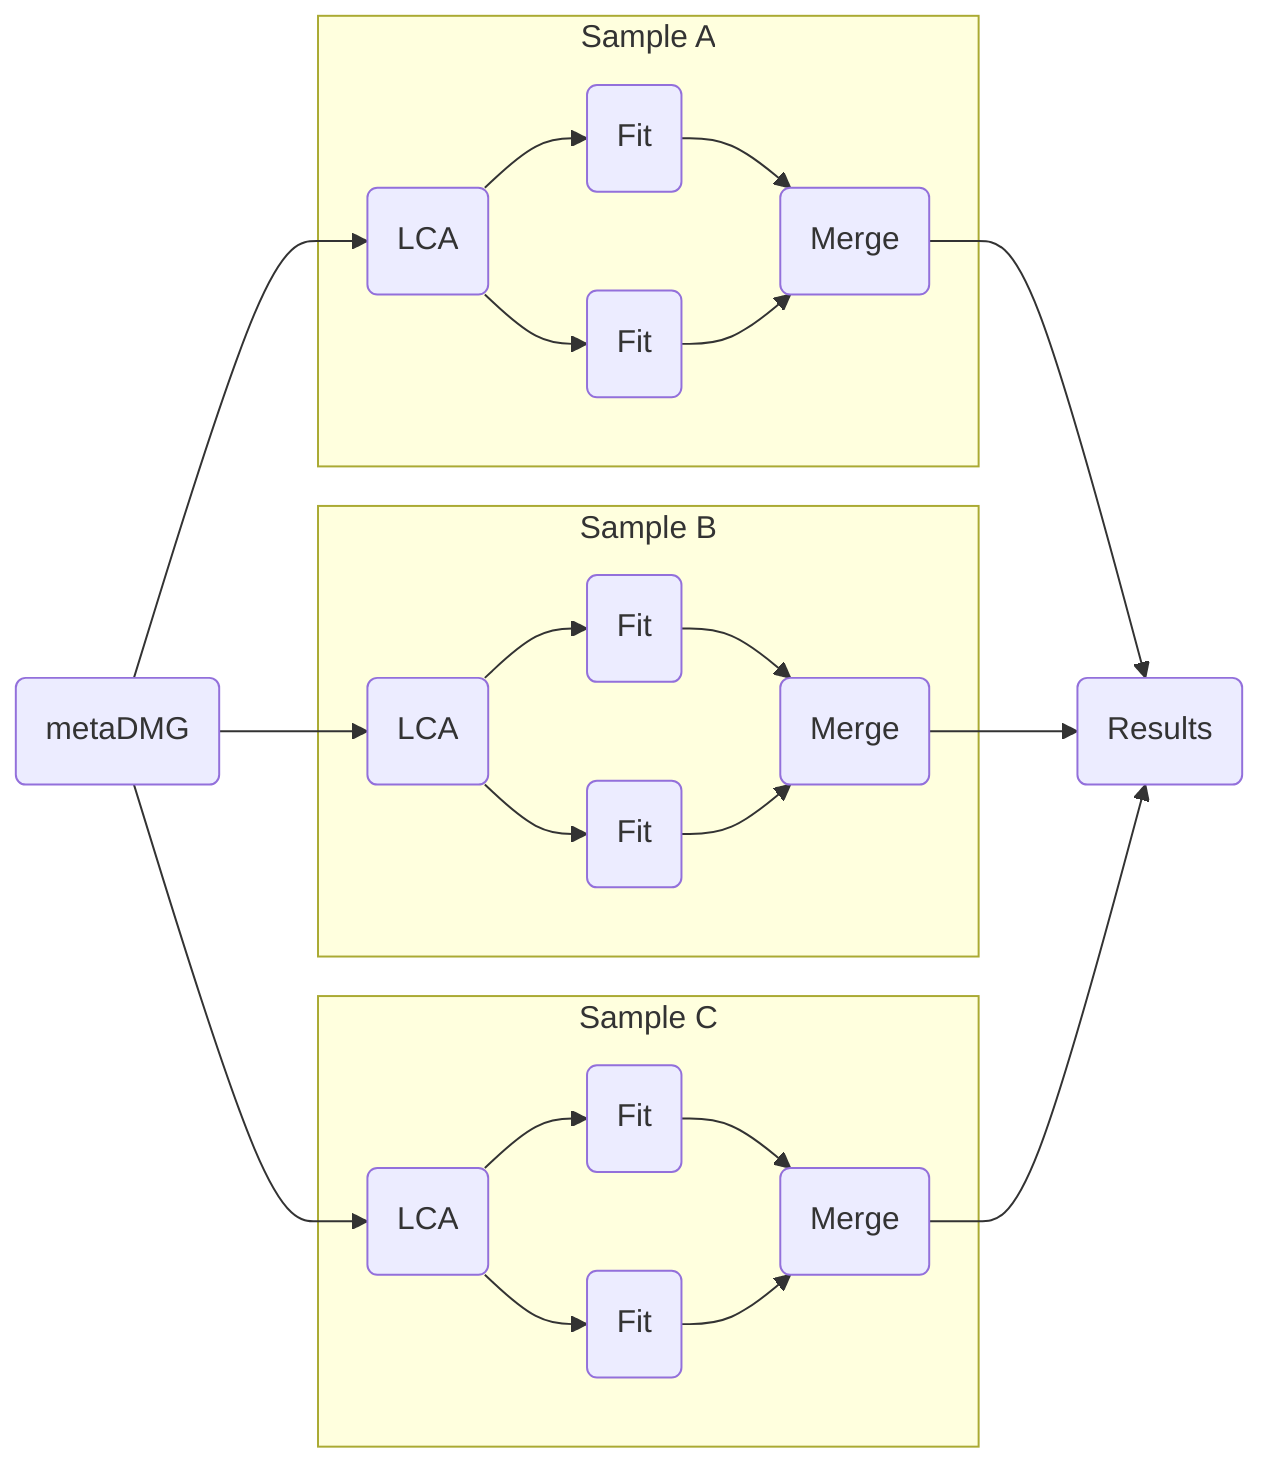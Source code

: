 flowchart LR

    start(metaDMG)

    start --> A
    start --> B
    start --> C

    subgraph subgraph_A [Sample A]
    A(LCA) --> A1(Fit) & A2(Fit) --> A3(Merge)
    end

    subgraph subgraph_B [Sample B]
    B(LCA) --> B1(Fit) & B2(Fit) --> B3(Merge)
    end

    subgraph subgraph_C [Sample C]
    C(LCA) --> C1(Fit) & C2(Fit) --> C3(Merge)
    end

    A3 & B3 & C3 --> D(Results)